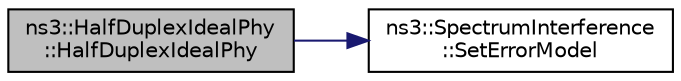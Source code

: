digraph "ns3::HalfDuplexIdealPhy::HalfDuplexIdealPhy"
{
 // LATEX_PDF_SIZE
  edge [fontname="Helvetica",fontsize="10",labelfontname="Helvetica",labelfontsize="10"];
  node [fontname="Helvetica",fontsize="10",shape=record];
  rankdir="LR";
  Node1 [label="ns3::HalfDuplexIdealPhy\l::HalfDuplexIdealPhy",height=0.2,width=0.4,color="black", fillcolor="grey75", style="filled", fontcolor="black",tooltip=" "];
  Node1 -> Node2 [color="midnightblue",fontsize="10",style="solid",fontname="Helvetica"];
  Node2 [label="ns3::SpectrumInterference\l::SetErrorModel",height=0.2,width=0.4,color="black", fillcolor="white", style="filled",URL="$classns3_1_1_spectrum_interference.html#a629cc5ee029790d9b3d511fc13761bea",tooltip="Set the SpectrumErrorModel to be used."];
}
